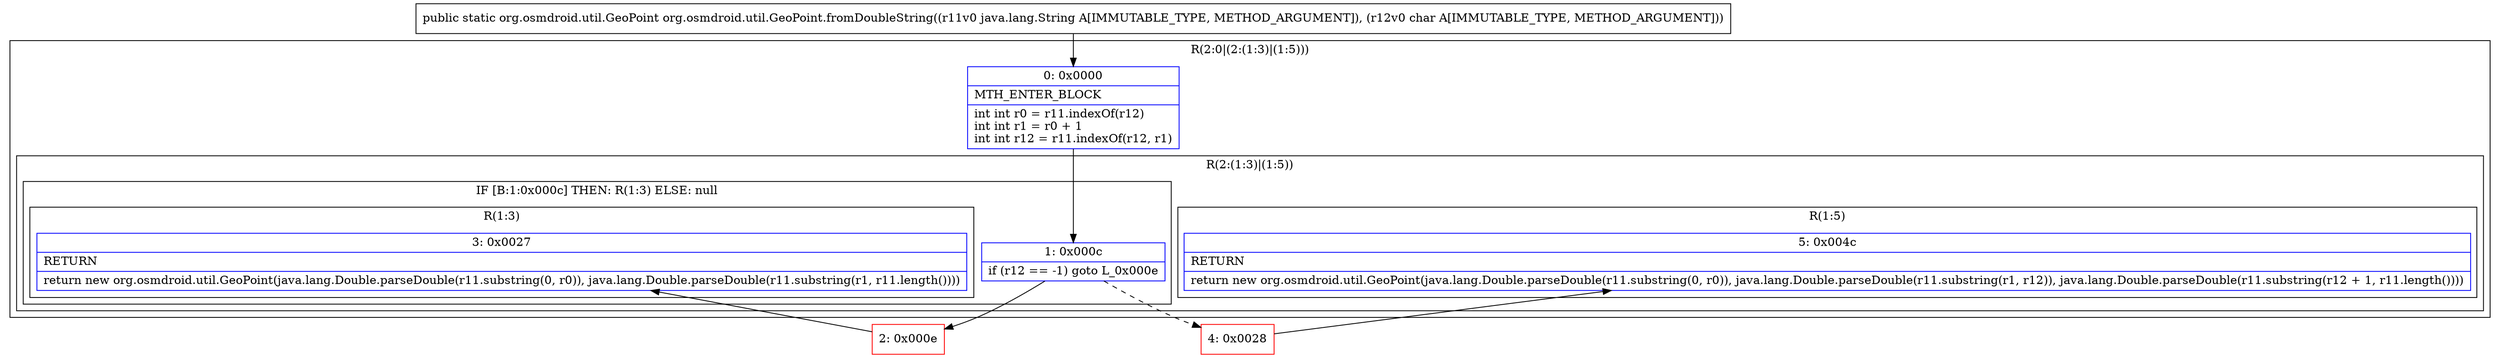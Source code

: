 digraph "CFG fororg.osmdroid.util.GeoPoint.fromDoubleString(Ljava\/lang\/String;C)Lorg\/osmdroid\/util\/GeoPoint;" {
subgraph cluster_Region_1784539974 {
label = "R(2:0|(2:(1:3)|(1:5)))";
node [shape=record,color=blue];
Node_0 [shape=record,label="{0\:\ 0x0000|MTH_ENTER_BLOCK\l|int int r0 = r11.indexOf(r12)\lint int r1 = r0 + 1\lint int r12 = r11.indexOf(r12, r1)\l}"];
subgraph cluster_Region_2072000838 {
label = "R(2:(1:3)|(1:5))";
node [shape=record,color=blue];
subgraph cluster_IfRegion_6888897 {
label = "IF [B:1:0x000c] THEN: R(1:3) ELSE: null";
node [shape=record,color=blue];
Node_1 [shape=record,label="{1\:\ 0x000c|if (r12 == \-1) goto L_0x000e\l}"];
subgraph cluster_Region_550806549 {
label = "R(1:3)";
node [shape=record,color=blue];
Node_3 [shape=record,label="{3\:\ 0x0027|RETURN\l|return new org.osmdroid.util.GeoPoint(java.lang.Double.parseDouble(r11.substring(0, r0)), java.lang.Double.parseDouble(r11.substring(r1, r11.length())))\l}"];
}
}
subgraph cluster_Region_1627731872 {
label = "R(1:5)";
node [shape=record,color=blue];
Node_5 [shape=record,label="{5\:\ 0x004c|RETURN\l|return new org.osmdroid.util.GeoPoint(java.lang.Double.parseDouble(r11.substring(0, r0)), java.lang.Double.parseDouble(r11.substring(r1, r12)), java.lang.Double.parseDouble(r11.substring(r12 + 1, r11.length())))\l}"];
}
}
}
Node_2 [shape=record,color=red,label="{2\:\ 0x000e}"];
Node_4 [shape=record,color=red,label="{4\:\ 0x0028}"];
MethodNode[shape=record,label="{public static org.osmdroid.util.GeoPoint org.osmdroid.util.GeoPoint.fromDoubleString((r11v0 java.lang.String A[IMMUTABLE_TYPE, METHOD_ARGUMENT]), (r12v0 char A[IMMUTABLE_TYPE, METHOD_ARGUMENT])) }"];
MethodNode -> Node_0;
Node_0 -> Node_1;
Node_1 -> Node_2;
Node_1 -> Node_4[style=dashed];
Node_2 -> Node_3;
Node_4 -> Node_5;
}

